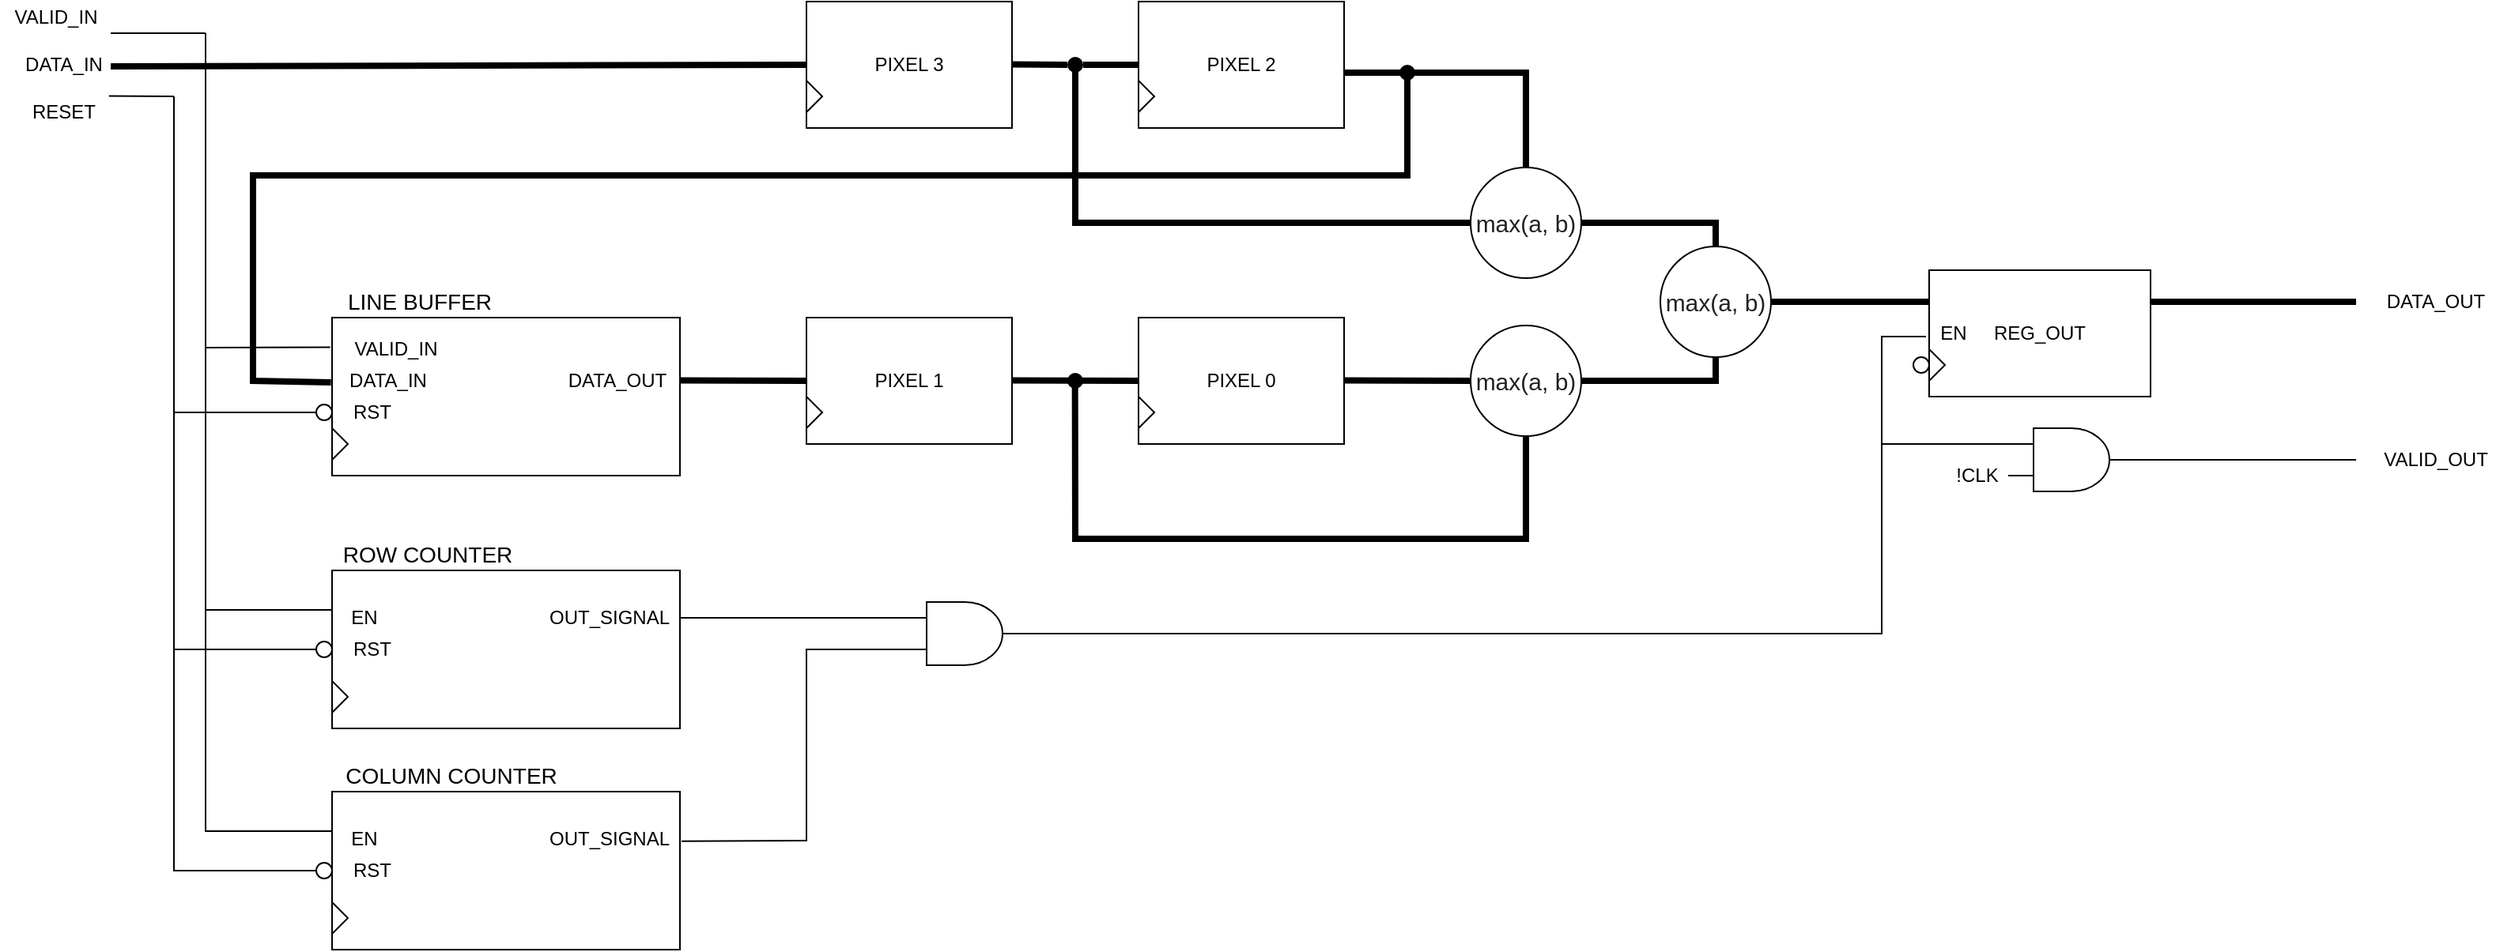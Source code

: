 <mxfile version="14.7.0" type="device"><diagram id="tn8cuHLNg6ce-VOb_U5Y" name="Page-1"><mxGraphModel dx="413" dy="230" grid="1" gridSize="10" guides="1" tooltips="1" connect="1" arrows="1" fold="1" page="1" pageScale="1" pageWidth="1000000" pageHeight="1000000" math="0" shadow="0"><root><mxCell id="0"/><mxCell id="1" parent="0"/><mxCell id="Nfl19M5e9H6xGm5JectB-6" value="" style="endArrow=none;html=1;strokeWidth=4;entryX=0;entryY=0.5;entryDx=0;entryDy=0;" parent="1" target="Nfl19M5e9H6xGm5JectB-22" edge="1"><mxGeometry width="50" height="50" relative="1" as="geometry"><mxPoint x="420" y="371.0" as="sourcePoint"/><mxPoint x="559.34" y="371" as="targetPoint"/></mxGeometry></mxCell><mxCell id="Nfl19M5e9H6xGm5JectB-7" value="" style="endArrow=none;html=1;strokeWidth=1;" parent="1" edge="1"><mxGeometry width="50" height="50" relative="1" as="geometry"><mxPoint x="420" y="350" as="sourcePoint"/><mxPoint x="480" y="350" as="targetPoint"/></mxGeometry></mxCell><mxCell id="Nfl19M5e9H6xGm5JectB-10" value="" style="rounded=0;whiteSpace=wrap;html=1;" parent="1" vertex="1"><mxGeometry x="560" y="530" width="220" height="100" as="geometry"/></mxCell><mxCell id="Nfl19M5e9H6xGm5JectB-11" value="&lt;font style=&quot;font-size: 14px&quot;&gt;LINE BUFFER&lt;/font&gt;" style="text;html=1;align=center;verticalAlign=middle;resizable=0;points=[];autosize=1;strokeColor=none;" parent="1" vertex="1"><mxGeometry x="560" y="510" width="110" height="20" as="geometry"/></mxCell><mxCell id="Nfl19M5e9H6xGm5JectB-12" value="VALID_IN" style="text;html=1;align=center;verticalAlign=middle;resizable=0;points=[];autosize=1;strokeColor=none;" parent="1" vertex="1"><mxGeometry x="565" y="540" width="70" height="20" as="geometry"/></mxCell><mxCell id="Nfl19M5e9H6xGm5JectB-13" value="DATA_IN" style="text;html=1;align=center;verticalAlign=middle;resizable=0;points=[];autosize=1;strokeColor=none;" parent="1" vertex="1"><mxGeometry x="565" y="560" width="60" height="20" as="geometry"/></mxCell><mxCell id="Nfl19M5e9H6xGm5JectB-14" value="" style="triangle;whiteSpace=wrap;html=1;" parent="1" vertex="1"><mxGeometry x="560" y="600" width="10" height="20" as="geometry"/></mxCell><mxCell id="Nfl19M5e9H6xGm5JectB-15" value="DATA_OUT" style="text;html=1;align=center;verticalAlign=middle;resizable=0;points=[];autosize=1;strokeColor=none;" parent="1" vertex="1"><mxGeometry x="700" y="560" width="80" height="20" as="geometry"/></mxCell><mxCell id="Nfl19M5e9H6xGm5JectB-22" value="PIXEL 3" style="rounded=0;whiteSpace=wrap;html=1;" parent="1" vertex="1"><mxGeometry x="860" y="330" width="130" height="80" as="geometry"/></mxCell><mxCell id="Nfl19M5e9H6xGm5JectB-23" value="" style="endArrow=none;html=1;strokeWidth=4;startArrow=none;" parent="1" source="PqYMf4cNSiKiM3niMYSW-3" edge="1"><mxGeometry width="50" height="50" relative="1" as="geometry"><mxPoint x="990" y="369.76" as="sourcePoint"/><mxPoint x="1070" y="370" as="targetPoint"/></mxGeometry></mxCell><mxCell id="Nfl19M5e9H6xGm5JectB-24" value="PIXEL 2" style="rounded=0;whiteSpace=wrap;html=1;" parent="1" vertex="1"><mxGeometry x="1070" y="330" width="130" height="80" as="geometry"/></mxCell><mxCell id="Nfl19M5e9H6xGm5JectB-27" value="" style="endArrow=none;html=1;strokeWidth=4;" parent="1" edge="1"><mxGeometry width="50" height="50" relative="1" as="geometry"><mxPoint x="780" y="569.76" as="sourcePoint"/><mxPoint x="860" y="570" as="targetPoint"/></mxGeometry></mxCell><mxCell id="Nfl19M5e9H6xGm5JectB-28" value="PIXEL 1" style="rounded=0;whiteSpace=wrap;html=1;" parent="1" vertex="1"><mxGeometry x="860" y="530" width="130" height="80" as="geometry"/></mxCell><mxCell id="Nfl19M5e9H6xGm5JectB-29" value="" style="endArrow=none;html=1;strokeWidth=4;" parent="1" edge="1"><mxGeometry width="50" height="50" relative="1" as="geometry"><mxPoint x="990" y="569.76" as="sourcePoint"/><mxPoint x="1070" y="570" as="targetPoint"/></mxGeometry></mxCell><mxCell id="Nfl19M5e9H6xGm5JectB-30" value="PIXEL 0" style="rounded=0;whiteSpace=wrap;html=1;" parent="1" vertex="1"><mxGeometry x="1070" y="530" width="130" height="80" as="geometry"/></mxCell><mxCell id="Nfl19M5e9H6xGm5JectB-31" value="" style="endArrow=none;html=1;strokeWidth=4;entryX=0;entryY=0.5;entryDx=0;entryDy=0;" parent="1" target="Nfl19M5e9H6xGm5JectB-135" edge="1"><mxGeometry width="50" height="50" relative="1" as="geometry"><mxPoint x="1200" y="569.76" as="sourcePoint"/><mxPoint x="1280" y="570" as="targetPoint"/></mxGeometry></mxCell><mxCell id="Nfl19M5e9H6xGm5JectB-39" value="&lt;span style=&quot;color: rgb(34 , 34 , 34) ; font-family: &amp;#34;google sans&amp;#34; , &amp;#34;arial&amp;#34; , sans-serif ; text-align: left ; background-color: rgb(255 , 255 , 255)&quot;&gt;&lt;font style=&quot;font-size: 15px&quot;&gt;max(a, b)&lt;/font&gt;&lt;/span&gt;" style="ellipse;whiteSpace=wrap;html=1;aspect=fixed;" parent="1" vertex="1"><mxGeometry x="1280" y="435" width="70" height="70" as="geometry"/></mxCell><mxCell id="Nfl19M5e9H6xGm5JectB-51" value="" style="endArrow=none;html=1;strokeWidth=4;exitX=-0.003;exitY=0.41;exitDx=0;exitDy=0;arcSize=0;exitPerimeter=0;" parent="1" source="Nfl19M5e9H6xGm5JectB-10" edge="1"><mxGeometry width="50" height="50" relative="1" as="geometry"><mxPoint x="510" y="550" as="sourcePoint"/><mxPoint x="1240" y="375" as="targetPoint"/><Array as="points"><mxPoint x="510" y="570"/><mxPoint x="510" y="440"/><mxPoint x="1240" y="440"/></Array></mxGeometry></mxCell><mxCell id="Nfl19M5e9H6xGm5JectB-56" value="" style="endArrow=none;html=1;strokeWidth=4;exitX=0;exitY=0.5;exitDx=0;exitDy=0;arcSize=0;" parent="1" source="Nfl19M5e9H6xGm5JectB-39" edge="1"><mxGeometry width="50" height="50" relative="1" as="geometry"><mxPoint x="1060" y="530" as="sourcePoint"/><mxPoint x="1030" y="370" as="targetPoint"/><Array as="points"><mxPoint x="1030" y="470"/></Array></mxGeometry></mxCell><mxCell id="Nfl19M5e9H6xGm5JectB-57" value="" style="endArrow=none;html=1;strokeWidth=4;exitX=0.5;exitY=0;exitDx=0;exitDy=0;arcSize=0;" parent="1" source="Nfl19M5e9H6xGm5JectB-39" edge="1"><mxGeometry width="50" height="50" relative="1" as="geometry"><mxPoint x="1159.66" y="435" as="sourcePoint"/><mxPoint x="1200" y="375" as="targetPoint"/><Array as="points"><mxPoint x="1315" y="375"/></Array></mxGeometry></mxCell><mxCell id="Nfl19M5e9H6xGm5JectB-59" value="" style="endArrow=none;html=1;strokeWidth=4;exitX=0.5;exitY=1;exitDx=0;exitDy=0;arcSize=0;" parent="1" source="Nfl19M5e9H6xGm5JectB-135" edge="1"><mxGeometry width="50" height="50" relative="1" as="geometry"><mxPoint x="1230" y="680" as="sourcePoint"/><mxPoint x="1029.83" y="570" as="targetPoint"/><Array as="points"><mxPoint x="1315" y="670"/><mxPoint x="1030" y="670"/></Array></mxGeometry></mxCell><mxCell id="Nfl19M5e9H6xGm5JectB-78" value="" style="endArrow=none;html=1;strokeWidth=4;exitX=1;exitY=0.5;exitDx=0;exitDy=0;" parent="1" source="Nfl19M5e9H6xGm5JectB-138" edge="1"><mxGeometry width="50" height="50" relative="1" as="geometry"><mxPoint x="1840.0" y="520" as="sourcePoint"/><mxPoint x="1840" y="520" as="targetPoint"/></mxGeometry></mxCell><mxCell id="Nfl19M5e9H6xGm5JectB-79" value="" style="triangle;whiteSpace=wrap;html=1;" parent="1" vertex="1"><mxGeometry x="860" y="380" width="10" height="20" as="geometry"/></mxCell><mxCell id="Nfl19M5e9H6xGm5JectB-80" value="" style="triangle;whiteSpace=wrap;html=1;" parent="1" vertex="1"><mxGeometry x="1070" y="380" width="10" height="20" as="geometry"/></mxCell><mxCell id="Nfl19M5e9H6xGm5JectB-83" value="" style="triangle;whiteSpace=wrap;html=1;" parent="1" vertex="1"><mxGeometry x="1070" y="580" width="10" height="20" as="geometry"/></mxCell><mxCell id="Nfl19M5e9H6xGm5JectB-84" value="" style="triangle;whiteSpace=wrap;html=1;" parent="1" vertex="1"><mxGeometry x="860" y="580" width="10" height="20" as="geometry"/></mxCell><mxCell id="Nfl19M5e9H6xGm5JectB-89" value="RST" style="text;html=1;align=center;verticalAlign=middle;resizable=0;points=[];autosize=1;strokeColor=none;" parent="1" vertex="1"><mxGeometry x="565" y="580" width="40" height="20" as="geometry"/></mxCell><mxCell id="Nfl19M5e9H6xGm5JectB-91" value="" style="ellipse;whiteSpace=wrap;html=1;aspect=fixed;" parent="1" vertex="1"><mxGeometry x="550" y="585" width="10" height="10" as="geometry"/></mxCell><mxCell id="Nfl19M5e9H6xGm5JectB-99" value="" style="endArrow=none;html=1;strokeWidth=1;" parent="1" edge="1"><mxGeometry width="50" height="50" relative="1" as="geometry"><mxPoint x="418.9" y="389.76" as="sourcePoint"/><mxPoint x="460" y="390" as="targetPoint"/></mxGeometry></mxCell><mxCell id="Nfl19M5e9H6xGm5JectB-100" value="" style="endArrow=none;html=1;strokeWidth=1;exitX=0;exitY=0.5;exitDx=0;exitDy=0;arcSize=0;" parent="1" source="Nfl19M5e9H6xGm5JectB-91" edge="1"><mxGeometry width="50" height="50" relative="1" as="geometry"><mxPoint x="470" y="550" as="sourcePoint"/><mxPoint x="460" y="390" as="targetPoint"/><Array as="points"><mxPoint x="460" y="590"/></Array></mxGeometry></mxCell><mxCell id="Nfl19M5e9H6xGm5JectB-102" value="VALID_IN" style="text;html=1;align=center;verticalAlign=middle;resizable=0;points=[];autosize=1;strokeColor=none;" parent="1" vertex="1"><mxGeometry x="350" y="330" width="70" height="20" as="geometry"/></mxCell><mxCell id="Nfl19M5e9H6xGm5JectB-103" value="DATA_IN" style="text;html=1;align=center;verticalAlign=middle;resizable=0;points=[];autosize=1;strokeColor=none;" parent="1" vertex="1"><mxGeometry x="360" y="360" width="60" height="20" as="geometry"/></mxCell><mxCell id="Nfl19M5e9H6xGm5JectB-104" value="RESET" style="text;html=1;align=center;verticalAlign=middle;resizable=0;points=[];autosize=1;strokeColor=none;" parent="1" vertex="1"><mxGeometry x="360" y="390" width="60" height="20" as="geometry"/></mxCell><mxCell id="Nfl19M5e9H6xGm5JectB-105" value="REG_OUT" style="rounded=0;whiteSpace=wrap;html=1;" parent="1" vertex="1"><mxGeometry x="1570" y="500" width="140" height="80" as="geometry"/></mxCell><mxCell id="Nfl19M5e9H6xGm5JectB-106" value="" style="triangle;whiteSpace=wrap;html=1;" parent="1" vertex="1"><mxGeometry x="1570" y="550" width="10" height="20" as="geometry"/></mxCell><mxCell id="Nfl19M5e9H6xGm5JectB-107" value="" style="rounded=0;whiteSpace=wrap;html=1;" parent="1" vertex="1"><mxGeometry x="560" y="690" width="220" height="100" as="geometry"/></mxCell><mxCell id="Nfl19M5e9H6xGm5JectB-108" value="" style="triangle;whiteSpace=wrap;html=1;" parent="1" vertex="1"><mxGeometry x="560" y="760" width="10" height="20" as="geometry"/></mxCell><mxCell id="Nfl19M5e9H6xGm5JectB-113" value="EN" style="text;html=1;align=center;verticalAlign=middle;resizable=0;points=[];autosize=1;strokeColor=none;" parent="1" vertex="1"><mxGeometry x="565" y="710" width="30" height="20" as="geometry"/></mxCell><mxCell id="Nfl19M5e9H6xGm5JectB-114" value="RST" style="text;html=1;align=center;verticalAlign=middle;resizable=0;points=[];autosize=1;strokeColor=none;" parent="1" vertex="1"><mxGeometry x="565" y="730" width="40" height="20" as="geometry"/></mxCell><mxCell id="Nfl19M5e9H6xGm5JectB-115" value="OUT_SIGNAL" style="text;html=1;align=center;verticalAlign=middle;resizable=0;points=[];autosize=1;strokeColor=none;" parent="1" vertex="1"><mxGeometry x="690" y="710" width="90" height="20" as="geometry"/></mxCell><mxCell id="Nfl19M5e9H6xGm5JectB-116" value="" style="ellipse;whiteSpace=wrap;html=1;aspect=fixed;" parent="1" vertex="1"><mxGeometry x="550" y="735" width="10" height="10" as="geometry"/></mxCell><mxCell id="Nfl19M5e9H6xGm5JectB-117" value="EN" style="text;html=1;align=center;verticalAlign=middle;resizable=0;points=[];autosize=1;strokeColor=none;" parent="1" vertex="1"><mxGeometry x="1570" y="530" width="30" height="20" as="geometry"/></mxCell><mxCell id="Nfl19M5e9H6xGm5JectB-119" value="&lt;font style=&quot;font-size: 14px&quot;&gt;ROW COUNTER&lt;/font&gt;" style="text;html=1;align=center;verticalAlign=middle;resizable=0;points=[];autosize=1;strokeColor=none;" parent="1" vertex="1"><mxGeometry x="560" y="670" width="120" height="20" as="geometry"/></mxCell><mxCell id="Nfl19M5e9H6xGm5JectB-120" value="" style="endArrow=none;html=1;strokeWidth=1;exitX=0;exitY=0.5;exitDx=0;exitDy=0;arcSize=0;" parent="1" source="Nfl19M5e9H6xGm5JectB-116" edge="1"><mxGeometry width="50" height="50" relative="1" as="geometry"><mxPoint x="550" y="1000" as="sourcePoint"/><mxPoint x="460" y="590" as="targetPoint"/><Array as="points"><mxPoint x="460" y="740"/></Array></mxGeometry></mxCell><mxCell id="Nfl19M5e9H6xGm5JectB-121" value="" style="endArrow=none;html=1;strokeWidth=1;exitX=0;exitY=0.25;exitDx=0;exitDy=0;arcSize=0;" parent="1" source="Nfl19M5e9H6xGm5JectB-107" edge="1"><mxGeometry width="50" height="50" relative="1" as="geometry"><mxPoint x="560" y="980" as="sourcePoint"/><mxPoint x="480" y="350" as="targetPoint"/><Array as="points"><mxPoint x="480" y="715"/></Array></mxGeometry></mxCell><mxCell id="Nfl19M5e9H6xGm5JectB-123" value="" style="endArrow=none;html=1;strokeWidth=1;exitX=1;exitY=0.5;exitDx=0;exitDy=0;exitPerimeter=0;" parent="1" edge="1" source="j2ZbQkPxIUElsswmBp5Q-15"><mxGeometry width="50" height="50" relative="1" as="geometry"><mxPoint x="1540" y="620" as="sourcePoint"/><mxPoint x="1840" y="620" as="targetPoint"/></mxGeometry></mxCell><mxCell id="Nfl19M5e9H6xGm5JectB-124" value="DATA_OUT" style="text;html=1;align=center;verticalAlign=middle;resizable=0;points=[];autosize=1;strokeColor=none;" parent="1" vertex="1"><mxGeometry x="1850" y="510" width="80" height="20" as="geometry"/></mxCell><mxCell id="Nfl19M5e9H6xGm5JectB-125" value="VALID_OUT" style="text;html=1;align=center;verticalAlign=middle;resizable=0;points=[];autosize=1;strokeColor=none;" parent="1" vertex="1"><mxGeometry x="1850" y="610" width="80" height="20" as="geometry"/></mxCell><mxCell id="Nfl19M5e9H6xGm5JectB-135" value="&lt;span style=&quot;color: rgb(34 , 34 , 34) ; font-family: &amp;#34;google sans&amp;#34; , &amp;#34;arial&amp;#34; , sans-serif ; text-align: left ; background-color: rgb(255 , 255 , 255)&quot;&gt;&lt;font style=&quot;font-size: 15px&quot;&gt;max(a, b)&lt;/font&gt;&lt;/span&gt;" style="ellipse;whiteSpace=wrap;html=1;aspect=fixed;" parent="1" vertex="1"><mxGeometry x="1280" y="535" width="70" height="70" as="geometry"/></mxCell><mxCell id="Nfl19M5e9H6xGm5JectB-138" value="&lt;span style=&quot;color: rgb(34 , 34 , 34) ; font-family: &amp;#34;google sans&amp;#34; , &amp;#34;arial&amp;#34; , sans-serif ; text-align: left ; background-color: rgb(255 , 255 , 255)&quot;&gt;&lt;font style=&quot;font-size: 15px&quot;&gt;max(a, b)&lt;/font&gt;&lt;/span&gt;" style="ellipse;whiteSpace=wrap;html=1;aspect=fixed;" parent="1" vertex="1"><mxGeometry x="1400" y="485" width="70" height="70" as="geometry"/></mxCell><mxCell id="Nfl19M5e9H6xGm5JectB-139" value="" style="endArrow=none;html=1;strokeWidth=4;exitX=0.5;exitY=0;exitDx=0;exitDy=0;entryX=1;entryY=0.5;entryDx=0;entryDy=0;arcSize=0;" parent="1" source="Nfl19M5e9H6xGm5JectB-138" target="Nfl19M5e9H6xGm5JectB-39" edge="1"><mxGeometry width="50" height="50" relative="1" as="geometry"><mxPoint x="1515" y="490.0" as="sourcePoint"/><mxPoint x="1400" y="430" as="targetPoint"/><Array as="points"><mxPoint x="1435" y="470"/></Array></mxGeometry></mxCell><mxCell id="Nfl19M5e9H6xGm5JectB-140" value="" style="endArrow=none;html=1;strokeWidth=4;exitX=0.5;exitY=1;exitDx=0;exitDy=0;entryX=1;entryY=0.5;entryDx=0;entryDy=0;arcSize=0;" parent="1" source="Nfl19M5e9H6xGm5JectB-138" target="Nfl19M5e9H6xGm5JectB-135" edge="1"><mxGeometry width="50" height="50" relative="1" as="geometry"><mxPoint x="1515" y="595.0" as="sourcePoint"/><mxPoint x="1350.0" y="575.0" as="targetPoint"/><Array as="points"><mxPoint x="1435" y="570"/></Array></mxGeometry></mxCell><mxCell id="PqYMf4cNSiKiM3niMYSW-1" value="" style="ellipse;whiteSpace=wrap;html=1;aspect=fixed;strokeColor=none;fillColor=#000000;" parent="1" vertex="1"><mxGeometry x="1235" y="370" width="10" height="10" as="geometry"/></mxCell><mxCell id="PqYMf4cNSiKiM3niMYSW-3" value="" style="ellipse;whiteSpace=wrap;html=1;aspect=fixed;strokeColor=none;fillColor=#000000;" parent="1" vertex="1"><mxGeometry x="1025" y="365" width="10" height="10" as="geometry"/></mxCell><mxCell id="PqYMf4cNSiKiM3niMYSW-4" value="" style="endArrow=none;html=1;strokeWidth=4;" parent="1" target="PqYMf4cNSiKiM3niMYSW-3" edge="1"><mxGeometry width="50" height="50" relative="1" as="geometry"><mxPoint x="990.0" y="369.76" as="sourcePoint"/><mxPoint x="1070.0" y="370" as="targetPoint"/></mxGeometry></mxCell><mxCell id="PqYMf4cNSiKiM3niMYSW-5" value="" style="ellipse;whiteSpace=wrap;html=1;aspect=fixed;strokeColor=none;fillColor=#000000;" parent="1" vertex="1"><mxGeometry x="1025" y="565" width="10" height="10" as="geometry"/></mxCell><mxCell id="PqYMf4cNSiKiM3niMYSW-8" value="" style="endArrow=none;html=1;exitX=-0.005;exitY=0.187;exitDx=0;exitDy=0;exitPerimeter=0;" parent="1" source="Nfl19M5e9H6xGm5JectB-10" edge="1"><mxGeometry width="50" height="50" relative="1" as="geometry"><mxPoint x="660" y="600" as="sourcePoint"/><mxPoint x="480" y="549" as="targetPoint"/></mxGeometry></mxCell><mxCell id="j2ZbQkPxIUElsswmBp5Q-1" value="" style="rounded=0;whiteSpace=wrap;html=1;" vertex="1" parent="1"><mxGeometry x="560" y="830" width="220" height="100" as="geometry"/></mxCell><mxCell id="j2ZbQkPxIUElsswmBp5Q-2" value="" style="triangle;whiteSpace=wrap;html=1;" vertex="1" parent="1"><mxGeometry x="560" y="900" width="10" height="20" as="geometry"/></mxCell><mxCell id="j2ZbQkPxIUElsswmBp5Q-3" value="EN" style="text;html=1;align=center;verticalAlign=middle;resizable=0;points=[];autosize=1;strokeColor=none;" vertex="1" parent="1"><mxGeometry x="565" y="850" width="30" height="20" as="geometry"/></mxCell><mxCell id="j2ZbQkPxIUElsswmBp5Q-4" value="RST" style="text;html=1;align=center;verticalAlign=middle;resizable=0;points=[];autosize=1;strokeColor=none;" vertex="1" parent="1"><mxGeometry x="565" y="870" width="40" height="20" as="geometry"/></mxCell><mxCell id="j2ZbQkPxIUElsswmBp5Q-5" value="OUT_SIGNAL" style="text;html=1;align=center;verticalAlign=middle;resizable=0;points=[];autosize=1;strokeColor=none;" vertex="1" parent="1"><mxGeometry x="690" y="850" width="90" height="20" as="geometry"/></mxCell><mxCell id="j2ZbQkPxIUElsswmBp5Q-6" value="" style="ellipse;whiteSpace=wrap;html=1;aspect=fixed;" vertex="1" parent="1"><mxGeometry x="550" y="875" width="10" height="10" as="geometry"/></mxCell><mxCell id="j2ZbQkPxIUElsswmBp5Q-7" value="&lt;font style=&quot;font-size: 14px&quot;&gt;COLUMN COUNTER&lt;/font&gt;" style="text;html=1;align=center;verticalAlign=middle;resizable=0;points=[];autosize=1;strokeColor=none;" vertex="1" parent="1"><mxGeometry x="560" y="810" width="150" height="20" as="geometry"/></mxCell><mxCell id="j2ZbQkPxIUElsswmBp5Q-8" value="" style="endArrow=none;html=1;exitX=0;exitY=0.5;exitDx=0;exitDy=0;rounded=0;" edge="1" parent="1" source="j2ZbQkPxIUElsswmBp5Q-6"><mxGeometry width="50" height="50" relative="1" as="geometry"><mxPoint x="430" y="875" as="sourcePoint"/><mxPoint x="460" y="740" as="targetPoint"/><Array as="points"><mxPoint x="460" y="880"/></Array></mxGeometry></mxCell><mxCell id="j2ZbQkPxIUElsswmBp5Q-9" value="" style="endArrow=none;html=1;exitX=0;exitY=0.25;exitDx=0;exitDy=0;rounded=0;" edge="1" parent="1" source="j2ZbQkPxIUElsswmBp5Q-1"><mxGeometry width="50" height="50" relative="1" as="geometry"><mxPoint x="480" y="840" as="sourcePoint"/><mxPoint x="480" y="710" as="targetPoint"/><Array as="points"><mxPoint x="480" y="855"/></Array></mxGeometry></mxCell><mxCell id="j2ZbQkPxIUElsswmBp5Q-10" value="" style="verticalLabelPosition=bottom;shadow=0;dashed=0;align=center;html=1;verticalAlign=top;shape=mxgraph.electrical.logic_gates.logic_gate;operation=and;" vertex="1" parent="1"><mxGeometry x="920" y="710" width="80" height="40" as="geometry"/></mxCell><mxCell id="j2ZbQkPxIUElsswmBp5Q-11" value="" style="ellipse;whiteSpace=wrap;html=1;aspect=fixed;" vertex="1" parent="1"><mxGeometry x="1560" y="555" width="10" height="10" as="geometry"/></mxCell><mxCell id="j2ZbQkPxIUElsswmBp5Q-12" value="" style="endArrow=none;html=1;entryX=0;entryY=0.25;entryDx=0;entryDy=0;entryPerimeter=0;" edge="1" parent="1" target="j2ZbQkPxIUElsswmBp5Q-10"><mxGeometry width="50" height="50" relative="1" as="geometry"><mxPoint x="780" y="720" as="sourcePoint"/><mxPoint x="920" y="780" as="targetPoint"/></mxGeometry></mxCell><mxCell id="j2ZbQkPxIUElsswmBp5Q-13" value="" style="endArrow=none;html=1;entryX=0;entryY=0.75;entryDx=0;entryDy=0;entryPerimeter=0;exitX=1.011;exitY=0.57;exitDx=0;exitDy=0;exitPerimeter=0;rounded=0;" edge="1" parent="1" source="j2ZbQkPxIUElsswmBp5Q-5" target="j2ZbQkPxIUElsswmBp5Q-10"><mxGeometry width="50" height="50" relative="1" as="geometry"><mxPoint x="850" y="840" as="sourcePoint"/><mxPoint x="900" y="790" as="targetPoint"/><Array as="points"><mxPoint x="860" y="861"/><mxPoint x="860" y="740"/></Array></mxGeometry></mxCell><mxCell id="j2ZbQkPxIUElsswmBp5Q-14" value="" style="endArrow=none;html=1;exitX=1;exitY=0.5;exitDx=0;exitDy=0;exitPerimeter=0;rounded=0;entryX=-0.067;entryY=0.6;entryDx=0;entryDy=0;entryPerimeter=0;" edge="1" parent="1" source="j2ZbQkPxIUElsswmBp5Q-10" target="Nfl19M5e9H6xGm5JectB-117"><mxGeometry width="50" height="50" relative="1" as="geometry"><mxPoint x="1120" y="710" as="sourcePoint"/><mxPoint x="1568" y="542" as="targetPoint"/><Array as="points"><mxPoint x="1540" y="730"/><mxPoint x="1540" y="542"/></Array></mxGeometry></mxCell><mxCell id="j2ZbQkPxIUElsswmBp5Q-15" value="" style="verticalLabelPosition=bottom;shadow=0;dashed=0;align=center;html=1;verticalAlign=top;shape=mxgraph.electrical.logic_gates.logic_gate;operation=and;" vertex="1" parent="1"><mxGeometry x="1620" y="600" width="80" height="40" as="geometry"/></mxCell><mxCell id="j2ZbQkPxIUElsswmBp5Q-17" value="" style="endArrow=none;html=1;entryX=0;entryY=0.25;entryDx=0;entryDy=0;entryPerimeter=0;" edge="1" parent="1" target="j2ZbQkPxIUElsswmBp5Q-15"><mxGeometry width="50" height="50" relative="1" as="geometry"><mxPoint x="1540" y="610" as="sourcePoint"/><mxPoint x="1630" y="580" as="targetPoint"/></mxGeometry></mxCell><mxCell id="j2ZbQkPxIUElsswmBp5Q-18" value="!CLK" style="text;html=1;align=center;verticalAlign=middle;resizable=0;points=[];autosize=1;strokeColor=none;" vertex="1" parent="1"><mxGeometry x="1580" y="620" width="40" height="20" as="geometry"/></mxCell></root></mxGraphModel></diagram></mxfile>